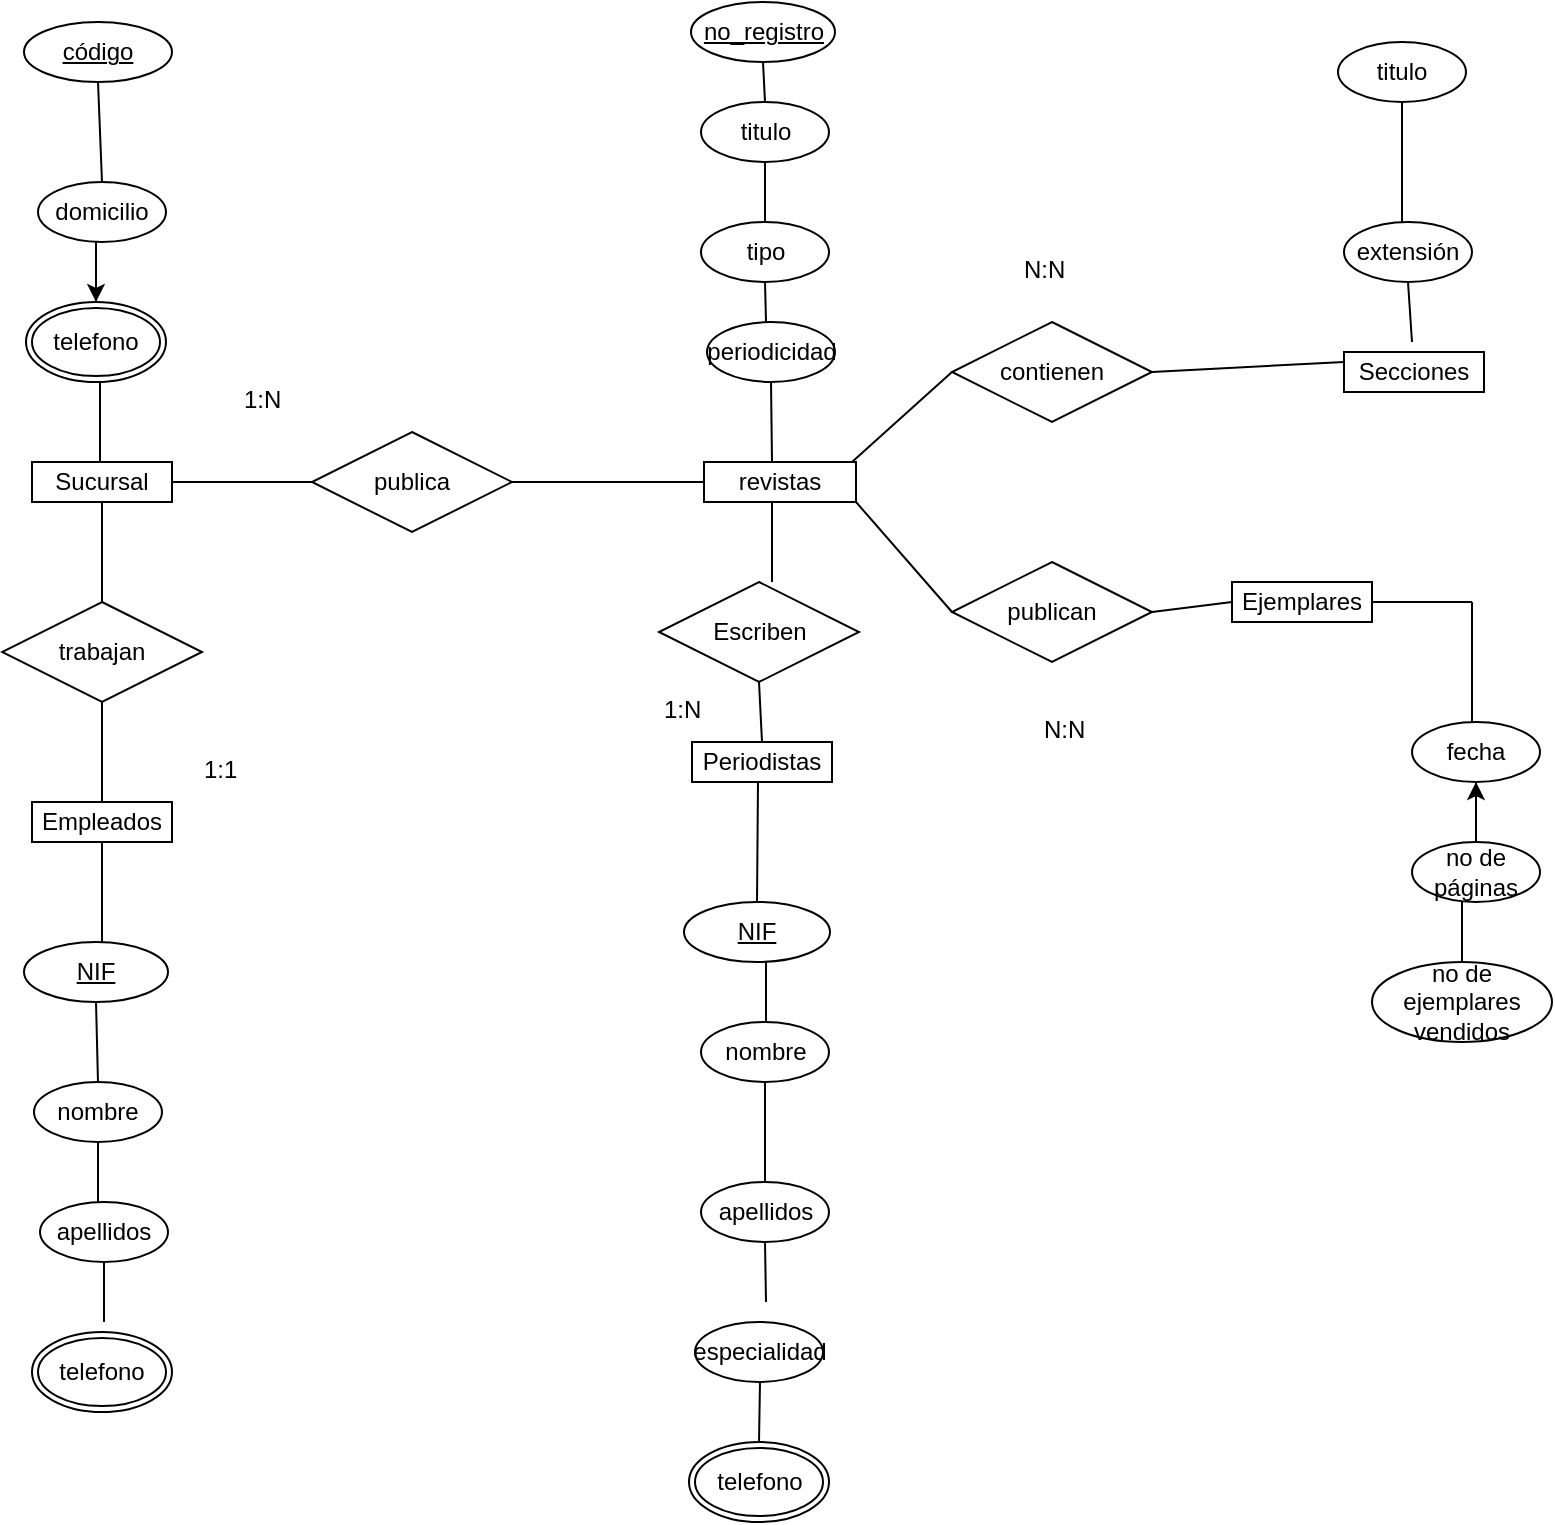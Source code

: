 <mxfile version="20.3.3" type="github">
  <diagram id="-754CRDmmrqLhKDpHSzI" name="Página-1">
    <mxGraphModel dx="1422" dy="794" grid="1" gridSize="10" guides="1" tooltips="1" connect="1" arrows="1" fold="1" page="1" pageScale="1" pageWidth="827" pageHeight="1169" math="0" shadow="0">
      <root>
        <mxCell id="0" />
        <mxCell id="1" parent="0" />
        <mxCell id="MVwELo5M9uHQ74ppUU-r-1" value="Sucursal" style="whiteSpace=wrap;html=1;align=center;" vertex="1" parent="1">
          <mxGeometry x="40" y="260" width="70" height="20" as="geometry" />
        </mxCell>
        <mxCell id="MVwELo5M9uHQ74ppUU-r-2" value="revistas" style="whiteSpace=wrap;html=1;align=center;" vertex="1" parent="1">
          <mxGeometry x="376" y="260" width="76" height="20" as="geometry" />
        </mxCell>
        <mxCell id="MVwELo5M9uHQ74ppUU-r-3" value="Ejemplares" style="whiteSpace=wrap;html=1;align=center;" vertex="1" parent="1">
          <mxGeometry x="640" y="320" width="70" height="20" as="geometry" />
        </mxCell>
        <mxCell id="MVwELo5M9uHQ74ppUU-r-4" value="Secciones" style="whiteSpace=wrap;html=1;align=center;" vertex="1" parent="1">
          <mxGeometry x="696" y="205" width="70" height="20" as="geometry" />
        </mxCell>
        <mxCell id="MVwELo5M9uHQ74ppUU-r-5" value="Periodistas" style="whiteSpace=wrap;html=1;align=center;" vertex="1" parent="1">
          <mxGeometry x="370" y="400" width="70" height="20" as="geometry" />
        </mxCell>
        <mxCell id="MVwELo5M9uHQ74ppUU-r-6" value="Empleados" style="whiteSpace=wrap;html=1;align=center;" vertex="1" parent="1">
          <mxGeometry x="40" y="430" width="70" height="20" as="geometry" />
        </mxCell>
        <mxCell id="MVwELo5M9uHQ74ppUU-r-7" value="nombre" style="ellipse;whiteSpace=wrap;html=1;align=center;" vertex="1" parent="1">
          <mxGeometry x="374.5" y="540" width="64" height="30" as="geometry" />
        </mxCell>
        <mxCell id="MVwELo5M9uHQ74ppUU-r-8" value="apellidos" style="ellipse;whiteSpace=wrap;html=1;align=center;" vertex="1" parent="1">
          <mxGeometry x="374.5" y="620" width="64" height="30" as="geometry" />
        </mxCell>
        <mxCell id="MVwELo5M9uHQ74ppUU-r-9" value="especialidad" style="ellipse;whiteSpace=wrap;html=1;align=center;" vertex="1" parent="1">
          <mxGeometry x="371.5" y="690" width="64" height="30" as="geometry" />
        </mxCell>
        <mxCell id="MVwELo5M9uHQ74ppUU-r-86" value="" style="edgeStyle=orthogonalEdgeStyle;rounded=0;orthogonalLoop=1;jettySize=auto;html=1;" edge="1" parent="1" source="MVwELo5M9uHQ74ppUU-r-10" target="MVwELo5M9uHQ74ppUU-r-12">
          <mxGeometry relative="1" as="geometry" />
        </mxCell>
        <mxCell id="MVwELo5M9uHQ74ppUU-r-10" value="no de ejemplares vendidos" style="ellipse;whiteSpace=wrap;html=1;align=center;" vertex="1" parent="1">
          <mxGeometry x="710" y="510" width="90" height="40" as="geometry" />
        </mxCell>
        <mxCell id="MVwELo5M9uHQ74ppUU-r-11" value="no de páginas" style="ellipse;whiteSpace=wrap;html=1;align=center;" vertex="1" parent="1">
          <mxGeometry x="730" y="450" width="64" height="30" as="geometry" />
        </mxCell>
        <mxCell id="MVwELo5M9uHQ74ppUU-r-12" value="fecha" style="ellipse;whiteSpace=wrap;html=1;align=center;" vertex="1" parent="1">
          <mxGeometry x="730" y="390" width="64" height="30" as="geometry" />
        </mxCell>
        <mxCell id="MVwELo5M9uHQ74ppUU-r-13" value="titulo" style="ellipse;whiteSpace=wrap;html=1;align=center;" vertex="1" parent="1">
          <mxGeometry x="693" y="50" width="64" height="30" as="geometry" />
        </mxCell>
        <mxCell id="MVwELo5M9uHQ74ppUU-r-14" value="extensión" style="ellipse;whiteSpace=wrap;html=1;align=center;" vertex="1" parent="1">
          <mxGeometry x="696" y="140" width="64" height="30" as="geometry" />
        </mxCell>
        <mxCell id="MVwELo5M9uHQ74ppUU-r-15" value="titulo" style="ellipse;whiteSpace=wrap;html=1;align=center;" vertex="1" parent="1">
          <mxGeometry x="374.5" y="80" width="64" height="30" as="geometry" />
        </mxCell>
        <mxCell id="MVwELo5M9uHQ74ppUU-r-16" value="tipo" style="ellipse;whiteSpace=wrap;html=1;align=center;" vertex="1" parent="1">
          <mxGeometry x="374.5" y="140" width="64" height="30" as="geometry" />
        </mxCell>
        <mxCell id="MVwELo5M9uHQ74ppUU-r-17" value="periodicidad" style="ellipse;whiteSpace=wrap;html=1;align=center;" vertex="1" parent="1">
          <mxGeometry x="377.5" y="190" width="64" height="30" as="geometry" />
        </mxCell>
        <mxCell id="MVwELo5M9uHQ74ppUU-r-18" value="domicilio" style="ellipse;whiteSpace=wrap;html=1;align=center;" vertex="1" parent="1">
          <mxGeometry x="43" y="120" width="64" height="30" as="geometry" />
        </mxCell>
        <mxCell id="MVwELo5M9uHQ74ppUU-r-19" value="nombre" style="ellipse;whiteSpace=wrap;html=1;align=center;" vertex="1" parent="1">
          <mxGeometry x="41" y="570" width="64" height="30" as="geometry" />
        </mxCell>
        <mxCell id="MVwELo5M9uHQ74ppUU-r-22" value="apellidos" style="ellipse;whiteSpace=wrap;html=1;align=center;" vertex="1" parent="1">
          <mxGeometry x="44" y="630" width="64" height="30" as="geometry" />
        </mxCell>
        <mxCell id="MVwELo5M9uHQ74ppUU-r-23" value="NIF" style="ellipse;whiteSpace=wrap;html=1;align=center;fontStyle=4;" vertex="1" parent="1">
          <mxGeometry x="366" y="480" width="73" height="30" as="geometry" />
        </mxCell>
        <mxCell id="MVwELo5M9uHQ74ppUU-r-25" value="código" style="ellipse;whiteSpace=wrap;html=1;align=center;fontStyle=4;" vertex="1" parent="1">
          <mxGeometry x="36" y="40" width="74" height="30" as="geometry" />
        </mxCell>
        <mxCell id="MVwELo5M9uHQ74ppUU-r-26" value="NIF" style="ellipse;whiteSpace=wrap;html=1;align=center;fontStyle=4;" vertex="1" parent="1">
          <mxGeometry x="36" y="500" width="72" height="30" as="geometry" />
        </mxCell>
        <mxCell id="MVwELo5M9uHQ74ppUU-r-27" value="no_registro" style="ellipse;whiteSpace=wrap;html=1;align=center;fontStyle=4;" vertex="1" parent="1">
          <mxGeometry x="369.5" y="30" width="72" height="30" as="geometry" />
        </mxCell>
        <mxCell id="MVwELo5M9uHQ74ppUU-r-29" value="telefono" style="ellipse;shape=doubleEllipse;margin=3;whiteSpace=wrap;html=1;align=center;" vertex="1" parent="1">
          <mxGeometry x="368.5" y="750" width="70" height="40" as="geometry" />
        </mxCell>
        <mxCell id="MVwELo5M9uHQ74ppUU-r-30" value="telefono" style="ellipse;shape=doubleEllipse;margin=3;whiteSpace=wrap;html=1;align=center;" vertex="1" parent="1">
          <mxGeometry x="40" y="695" width="70" height="40" as="geometry" />
        </mxCell>
        <mxCell id="MVwELo5M9uHQ74ppUU-r-65" style="edgeStyle=orthogonalEdgeStyle;rounded=0;orthogonalLoop=1;jettySize=auto;html=1;" edge="1" parent="1" source="MVwELo5M9uHQ74ppUU-r-31">
          <mxGeometry relative="1" as="geometry">
            <mxPoint x="72" y="180" as="targetPoint" />
          </mxGeometry>
        </mxCell>
        <mxCell id="MVwELo5M9uHQ74ppUU-r-31" value="telefono" style="ellipse;shape=doubleEllipse;margin=3;whiteSpace=wrap;html=1;align=center;" vertex="1" parent="1">
          <mxGeometry x="37" y="180" width="70" height="40" as="geometry" />
        </mxCell>
        <mxCell id="MVwELo5M9uHQ74ppUU-r-35" value="publica" style="shape=rhombus;perimeter=rhombusPerimeter;whiteSpace=wrap;html=1;align=center;" vertex="1" parent="1">
          <mxGeometry x="180" y="245" width="100" height="50" as="geometry" />
        </mxCell>
        <mxCell id="MVwELo5M9uHQ74ppUU-r-36" value="contienen" style="shape=rhombus;perimeter=rhombusPerimeter;whiteSpace=wrap;html=1;align=center;" vertex="1" parent="1">
          <mxGeometry x="500" y="190" width="100" height="50" as="geometry" />
        </mxCell>
        <mxCell id="MVwELo5M9uHQ74ppUU-r-37" value="publican" style="shape=rhombus;perimeter=rhombusPerimeter;whiteSpace=wrap;html=1;align=center;" vertex="1" parent="1">
          <mxGeometry x="500" y="310" width="100" height="50" as="geometry" />
        </mxCell>
        <mxCell id="MVwELo5M9uHQ74ppUU-r-39" value="Escriben" style="shape=rhombus;perimeter=rhombusPerimeter;whiteSpace=wrap;html=1;align=center;" vertex="1" parent="1">
          <mxGeometry x="353.5" y="320" width="100" height="50" as="geometry" />
        </mxCell>
        <mxCell id="MVwELo5M9uHQ74ppUU-r-44" value="trabajan" style="shape=rhombus;perimeter=rhombusPerimeter;whiteSpace=wrap;html=1;align=center;" vertex="1" parent="1">
          <mxGeometry x="25" y="330" width="100" height="50" as="geometry" />
        </mxCell>
        <mxCell id="MVwELo5M9uHQ74ppUU-r-61" value="" style="endArrow=none;html=1;rounded=0;entryX=0.5;entryY=1;entryDx=0;entryDy=0;exitX=0.5;exitY=0;exitDx=0;exitDy=0;" edge="1" parent="1" source="MVwELo5M9uHQ74ppUU-r-18" target="MVwELo5M9uHQ74ppUU-r-25">
          <mxGeometry width="50" height="50" relative="1" as="geometry">
            <mxPoint x="75" y="110" as="sourcePoint" />
            <mxPoint x="80" y="60" as="targetPoint" />
          </mxGeometry>
        </mxCell>
        <mxCell id="MVwELo5M9uHQ74ppUU-r-64" value="" style="endArrow=none;html=1;rounded=0;exitX=0.5;exitY=0;exitDx=0;exitDy=0;" edge="1" parent="1" source="MVwELo5M9uHQ74ppUU-r-31">
          <mxGeometry width="50" height="50" relative="1" as="geometry">
            <mxPoint x="70" y="170" as="sourcePoint" />
            <mxPoint x="72" y="150" as="targetPoint" />
          </mxGeometry>
        </mxCell>
        <mxCell id="MVwELo5M9uHQ74ppUU-r-66" value="" style="endArrow=none;html=1;rounded=0;entryX=0.5;entryY=1;entryDx=0;entryDy=0;" edge="1" parent="1">
          <mxGeometry width="50" height="50" relative="1" as="geometry">
            <mxPoint x="74" y="260" as="sourcePoint" />
            <mxPoint x="74" y="220" as="targetPoint" />
          </mxGeometry>
        </mxCell>
        <mxCell id="MVwELo5M9uHQ74ppUU-r-67" value="" style="endArrow=none;html=1;rounded=0;entryX=0;entryY=0.5;entryDx=0;entryDy=0;exitX=1;exitY=0.5;exitDx=0;exitDy=0;" edge="1" parent="1" source="MVwELo5M9uHQ74ppUU-r-1" target="MVwELo5M9uHQ74ppUU-r-35">
          <mxGeometry width="50" height="50" relative="1" as="geometry">
            <mxPoint x="130" y="270" as="sourcePoint" />
            <mxPoint x="128" y="220" as="targetPoint" />
          </mxGeometry>
        </mxCell>
        <mxCell id="MVwELo5M9uHQ74ppUU-r-68" value="" style="endArrow=none;html=1;rounded=0;entryX=0;entryY=0.5;entryDx=0;entryDy=0;" edge="1" parent="1" target="MVwELo5M9uHQ74ppUU-r-2">
          <mxGeometry width="50" height="50" relative="1" as="geometry">
            <mxPoint x="280" y="270" as="sourcePoint" />
            <mxPoint x="370" y="270" as="targetPoint" />
          </mxGeometry>
        </mxCell>
        <mxCell id="MVwELo5M9uHQ74ppUU-r-69" value="" style="endArrow=none;html=1;rounded=0;entryX=0;entryY=0.5;entryDx=0;entryDy=0;exitX=0.5;exitY=0;exitDx=0;exitDy=0;" edge="1" parent="1" target="MVwELo5M9uHQ74ppUU-r-36">
          <mxGeometry width="50" height="50" relative="1" as="geometry">
            <mxPoint x="450" y="260" as="sourcePoint" />
            <mxPoint x="448" y="210" as="targetPoint" />
          </mxGeometry>
        </mxCell>
        <mxCell id="MVwELo5M9uHQ74ppUU-r-70" value="" style="endArrow=none;html=1;rounded=0;exitX=0.5;exitY=0;exitDx=0;exitDy=0;entryX=0.5;entryY=1;entryDx=0;entryDy=0;" edge="1" parent="1" target="MVwELo5M9uHQ74ppUU-r-17">
          <mxGeometry width="50" height="50" relative="1" as="geometry">
            <mxPoint x="410" y="260" as="sourcePoint" />
            <mxPoint x="410" y="230" as="targetPoint" />
          </mxGeometry>
        </mxCell>
        <mxCell id="MVwELo5M9uHQ74ppUU-r-72" value="" style="endArrow=none;html=1;rounded=0;" edge="1" parent="1">
          <mxGeometry width="50" height="50" relative="1" as="geometry">
            <mxPoint x="410" y="280" as="sourcePoint" />
            <mxPoint x="410" y="320" as="targetPoint" />
          </mxGeometry>
        </mxCell>
        <mxCell id="MVwELo5M9uHQ74ppUU-r-73" value="" style="endArrow=none;html=1;rounded=0;entryX=0;entryY=0.5;entryDx=0;entryDy=0;exitX=1;exitY=1;exitDx=0;exitDy=0;" edge="1" parent="1" source="MVwELo5M9uHQ74ppUU-r-2" target="MVwELo5M9uHQ74ppUU-r-37">
          <mxGeometry width="50" height="50" relative="1" as="geometry">
            <mxPoint x="460" y="350" as="sourcePoint" />
            <mxPoint x="458" y="300" as="targetPoint" />
          </mxGeometry>
        </mxCell>
        <mxCell id="MVwELo5M9uHQ74ppUU-r-74" value="" style="endArrow=none;html=1;rounded=0;entryX=0;entryY=0.25;entryDx=0;entryDy=0;exitX=1;exitY=0.5;exitDx=0;exitDy=0;" edge="1" parent="1" source="MVwELo5M9uHQ74ppUU-r-36" target="MVwELo5M9uHQ74ppUU-r-4">
          <mxGeometry width="50" height="50" relative="1" as="geometry">
            <mxPoint x="630" y="210" as="sourcePoint" />
            <mxPoint x="628" y="160" as="targetPoint" />
          </mxGeometry>
        </mxCell>
        <mxCell id="MVwELo5M9uHQ74ppUU-r-75" value="" style="endArrow=none;html=1;rounded=0;entryX=0;entryY=0.5;entryDx=0;entryDy=0;exitX=1;exitY=0.5;exitDx=0;exitDy=0;" edge="1" parent="1" source="MVwELo5M9uHQ74ppUU-r-37" target="MVwELo5M9uHQ74ppUU-r-3">
          <mxGeometry width="50" height="50" relative="1" as="geometry">
            <mxPoint x="610" y="360" as="sourcePoint" />
            <mxPoint x="608" y="310" as="targetPoint" />
          </mxGeometry>
        </mxCell>
        <mxCell id="MVwELo5M9uHQ74ppUU-r-76" value="" style="endArrow=none;html=1;rounded=0;exitX=0.5;exitY=1;exitDx=0;exitDy=0;" edge="1" parent="1" source="MVwELo5M9uHQ74ppUU-r-13">
          <mxGeometry width="50" height="50" relative="1" as="geometry">
            <mxPoint x="740" y="160" as="sourcePoint" />
            <mxPoint x="725" y="140" as="targetPoint" />
          </mxGeometry>
        </mxCell>
        <mxCell id="MVwELo5M9uHQ74ppUU-r-78" value="" style="endArrow=none;html=1;rounded=0;entryX=1;entryY=0.5;entryDx=0;entryDy=0;" edge="1" parent="1" target="MVwELo5M9uHQ74ppUU-r-3">
          <mxGeometry width="50" height="50" relative="1" as="geometry">
            <mxPoint x="760" y="330" as="sourcePoint" />
            <mxPoint x="798" y="250" as="targetPoint" />
          </mxGeometry>
        </mxCell>
        <mxCell id="MVwELo5M9uHQ74ppUU-r-79" value="" style="endArrow=none;html=1;rounded=0;" edge="1" parent="1">
          <mxGeometry width="50" height="50" relative="1" as="geometry">
            <mxPoint x="760" y="390" as="sourcePoint" />
            <mxPoint x="760" y="330" as="targetPoint" />
          </mxGeometry>
        </mxCell>
        <mxCell id="MVwELo5M9uHQ74ppUU-r-83" value="" style="endArrow=none;html=1;rounded=0;entryX=0.5;entryY=0;entryDx=0;entryDy=0;exitX=0.5;exitY=1;exitDx=0;exitDy=0;" edge="1" parent="1" source="MVwELo5M9uHQ74ppUU-r-12" target="MVwELo5M9uHQ74ppUU-r-11">
          <mxGeometry width="50" height="50" relative="1" as="geometry">
            <mxPoint x="770" y="430" as="sourcePoint" />
            <mxPoint x="768" y="380" as="targetPoint" />
          </mxGeometry>
        </mxCell>
        <mxCell id="MVwELo5M9uHQ74ppUU-r-87" value="" style="endArrow=none;html=1;rounded=0;entryX=0.5;entryY=1;entryDx=0;entryDy=0;exitX=0.5;exitY=0;exitDx=0;exitDy=0;" edge="1" parent="1" source="MVwELo5M9uHQ74ppUU-r-5" target="MVwELo5M9uHQ74ppUU-r-39">
          <mxGeometry width="50" height="50" relative="1" as="geometry">
            <mxPoint x="404" y="390" as="sourcePoint" />
            <mxPoint x="418" y="340" as="targetPoint" />
          </mxGeometry>
        </mxCell>
        <mxCell id="MVwELo5M9uHQ74ppUU-r-88" value="" style="endArrow=none;html=1;rounded=0;entryX=0.5;entryY=0;entryDx=0;entryDy=0;" edge="1" parent="1" target="MVwELo5M9uHQ74ppUU-r-23">
          <mxGeometry width="50" height="50" relative="1" as="geometry">
            <mxPoint x="403" y="420" as="sourcePoint" />
            <mxPoint x="398" y="380" as="targetPoint" />
          </mxGeometry>
        </mxCell>
        <mxCell id="MVwELo5M9uHQ74ppUU-r-92" value="" style="endArrow=none;html=1;rounded=0;entryX=0.5;entryY=0;entryDx=0;entryDy=0;exitX=0.5;exitY=1;exitDx=0;exitDy=0;" edge="1" parent="1" source="MVwELo5M9uHQ74ppUU-r-7" target="MVwELo5M9uHQ74ppUU-r-8">
          <mxGeometry width="50" height="50" relative="1" as="geometry">
            <mxPoint x="420" y="590" as="sourcePoint" />
            <mxPoint x="418" y="540" as="targetPoint" />
          </mxGeometry>
        </mxCell>
        <mxCell id="MVwELo5M9uHQ74ppUU-r-95" value="" style="endArrow=none;html=1;rounded=0;exitX=0.5;exitY=0;exitDx=0;exitDy=0;" edge="1" parent="1" source="MVwELo5M9uHQ74ppUU-r-29">
          <mxGeometry width="50" height="50" relative="1" as="geometry">
            <mxPoint x="400" y="710" as="sourcePoint" />
            <mxPoint x="404" y="720" as="targetPoint" />
          </mxGeometry>
        </mxCell>
        <mxCell id="MVwELo5M9uHQ74ppUU-r-96" value="" style="endArrow=none;html=1;rounded=0;entryX=0.5;entryY=0;entryDx=0;entryDy=0;exitX=0.5;exitY=1;exitDx=0;exitDy=0;" edge="1" parent="1" source="MVwELo5M9uHQ74ppUU-r-1" target="MVwELo5M9uHQ74ppUU-r-44">
          <mxGeometry width="50" height="50" relative="1" as="geometry">
            <mxPoint x="90" y="310" as="sourcePoint" />
            <mxPoint x="88" y="260" as="targetPoint" />
          </mxGeometry>
        </mxCell>
        <mxCell id="MVwELo5M9uHQ74ppUU-r-97" value="" style="endArrow=none;html=1;rounded=0;entryX=0.5;entryY=0;entryDx=0;entryDy=0;exitX=0.5;exitY=1;exitDx=0;exitDy=0;" edge="1" parent="1" source="MVwELo5M9uHQ74ppUU-r-44" target="MVwELo5M9uHQ74ppUU-r-6">
          <mxGeometry width="50" height="50" relative="1" as="geometry">
            <mxPoint x="210" y="370" as="sourcePoint" />
            <mxPoint x="208" y="320" as="targetPoint" />
          </mxGeometry>
        </mxCell>
        <mxCell id="MVwELo5M9uHQ74ppUU-r-98" value="" style="endArrow=none;html=1;rounded=0;exitX=0.5;exitY=1;exitDx=0;exitDy=0;" edge="1" parent="1" source="MVwELo5M9uHQ74ppUU-r-6">
          <mxGeometry width="50" height="50" relative="1" as="geometry">
            <mxPoint x="70" y="460" as="sourcePoint" />
            <mxPoint x="75" y="500" as="targetPoint" />
          </mxGeometry>
        </mxCell>
        <mxCell id="MVwELo5M9uHQ74ppUU-r-99" value="" style="endArrow=none;html=1;rounded=0;entryX=0.5;entryY=0;entryDx=0;entryDy=0;exitX=0.5;exitY=1;exitDx=0;exitDy=0;" edge="1" parent="1" source="MVwELo5M9uHQ74ppUU-r-26" target="MVwELo5M9uHQ74ppUU-r-19">
          <mxGeometry width="50" height="50" relative="1" as="geometry">
            <mxPoint x="60" y="540" as="sourcePoint" />
            <mxPoint x="58" y="490" as="targetPoint" />
          </mxGeometry>
        </mxCell>
        <mxCell id="MVwELo5M9uHQ74ppUU-r-100" value="" style="endArrow=none;html=1;rounded=0;entryX=0.5;entryY=1;entryDx=0;entryDy=0;" edge="1" parent="1" target="MVwELo5M9uHQ74ppUU-r-19">
          <mxGeometry width="50" height="50" relative="1" as="geometry">
            <mxPoint x="73" y="630" as="sourcePoint" />
            <mxPoint x="138" y="560" as="targetPoint" />
          </mxGeometry>
        </mxCell>
        <mxCell id="MVwELo5M9uHQ74ppUU-r-101" value="" style="endArrow=none;html=1;rounded=0;entryX=0.5;entryY=1;entryDx=0;entryDy=0;" edge="1" parent="1" target="MVwELo5M9uHQ74ppUU-r-22">
          <mxGeometry width="50" height="50" relative="1" as="geometry">
            <mxPoint x="76" y="690" as="sourcePoint" />
            <mxPoint x="75" y="670" as="targetPoint" />
          </mxGeometry>
        </mxCell>
        <mxCell id="MVwELo5M9uHQ74ppUU-r-102" value="" style="endArrow=none;html=1;rounded=0;entryX=0.5;entryY=1;entryDx=0;entryDy=0;" edge="1" parent="1" target="MVwELo5M9uHQ74ppUU-r-16">
          <mxGeometry width="50" height="50" relative="1" as="geometry">
            <mxPoint x="407" y="190" as="sourcePoint" />
            <mxPoint x="418" y="130" as="targetPoint" />
          </mxGeometry>
        </mxCell>
        <mxCell id="MVwELo5M9uHQ74ppUU-r-103" value="" style="endArrow=none;html=1;rounded=0;entryX=0.5;entryY=1;entryDx=0;entryDy=0;exitX=0.5;exitY=0;exitDx=0;exitDy=0;" edge="1" parent="1" source="MVwELo5M9uHQ74ppUU-r-16" target="MVwELo5M9uHQ74ppUU-r-15">
          <mxGeometry width="50" height="50" relative="1" as="geometry">
            <mxPoint x="420" y="120" as="sourcePoint" />
            <mxPoint x="418" y="70" as="targetPoint" />
          </mxGeometry>
        </mxCell>
        <mxCell id="MVwELo5M9uHQ74ppUU-r-104" value="" style="endArrow=none;html=1;rounded=0;exitX=0.5;exitY=0;exitDx=0;exitDy=0;entryX=0.5;entryY=1;entryDx=0;entryDy=0;" edge="1" parent="1" source="MVwELo5M9uHQ74ppUU-r-15" target="MVwELo5M9uHQ74ppUU-r-27">
          <mxGeometry width="50" height="50" relative="1" as="geometry">
            <mxPoint x="420" y="70" as="sourcePoint" />
            <mxPoint x="407" y="70" as="targetPoint" />
          </mxGeometry>
        </mxCell>
        <mxCell id="MVwELo5M9uHQ74ppUU-r-112" value="" style="endArrow=none;html=1;rounded=0;" edge="1" parent="1">
          <mxGeometry width="50" height="50" relative="1" as="geometry">
            <mxPoint x="407" y="540" as="sourcePoint" />
            <mxPoint x="407" y="510" as="targetPoint" />
          </mxGeometry>
        </mxCell>
        <mxCell id="MVwELo5M9uHQ74ppUU-r-127" value="" style="endArrow=none;html=1;rounded=0;exitX=0.5;exitY=1;exitDx=0;exitDy=0;" edge="1" parent="1" source="MVwELo5M9uHQ74ppUU-r-8">
          <mxGeometry width="50" height="50" relative="1" as="geometry">
            <mxPoint x="420" y="660" as="sourcePoint" />
            <mxPoint x="407" y="680" as="targetPoint" />
          </mxGeometry>
        </mxCell>
        <mxCell id="MVwELo5M9uHQ74ppUU-r-128" value="" style="endArrow=none;html=1;rounded=0;entryX=0.5;entryY=1;entryDx=0;entryDy=0;" edge="1" parent="1" target="MVwELo5M9uHQ74ppUU-r-14">
          <mxGeometry width="50" height="50" relative="1" as="geometry">
            <mxPoint x="730" y="200" as="sourcePoint" />
            <mxPoint x="768" y="130" as="targetPoint" />
          </mxGeometry>
        </mxCell>
        <mxCell id="MVwELo5M9uHQ74ppUU-r-129" value="1:N" style="text;strokeColor=none;fillColor=none;spacingLeft=4;spacingRight=4;overflow=hidden;rotatable=0;points=[[0,0.5],[1,0.5]];portConstraint=eastwest;fontSize=12;" vertex="1" parent="1">
          <mxGeometry x="140" y="215" width="40" height="30" as="geometry" />
        </mxCell>
        <mxCell id="MVwELo5M9uHQ74ppUU-r-130" value="N:N" style="text;strokeColor=none;fillColor=none;spacingLeft=4;spacingRight=4;overflow=hidden;rotatable=0;points=[[0,0.5],[1,0.5]];portConstraint=eastwest;fontSize=12;" vertex="1" parent="1">
          <mxGeometry x="530" y="150" width="40" height="30" as="geometry" />
        </mxCell>
        <mxCell id="MVwELo5M9uHQ74ppUU-r-131" value="N:N" style="text;strokeColor=none;fillColor=none;spacingLeft=4;spacingRight=4;overflow=hidden;rotatable=0;points=[[0,0.5],[1,0.5]];portConstraint=eastwest;fontSize=12;" vertex="1" parent="1">
          <mxGeometry x="540" y="380" width="40" height="30" as="geometry" />
        </mxCell>
        <mxCell id="MVwELo5M9uHQ74ppUU-r-132" value="1:N" style="text;strokeColor=none;fillColor=none;spacingLeft=4;spacingRight=4;overflow=hidden;rotatable=0;points=[[0,0.5],[1,0.5]];portConstraint=eastwest;fontSize=12;" vertex="1" parent="1">
          <mxGeometry x="350" y="370" width="40" height="30" as="geometry" />
        </mxCell>
        <mxCell id="MVwELo5M9uHQ74ppUU-r-133" value="1:1" style="text;strokeColor=none;fillColor=none;spacingLeft=4;spacingRight=4;overflow=hidden;rotatable=0;points=[[0,0.5],[1,0.5]];portConstraint=eastwest;fontSize=12;" vertex="1" parent="1">
          <mxGeometry x="120" y="400" width="40" height="30" as="geometry" />
        </mxCell>
      </root>
    </mxGraphModel>
  </diagram>
</mxfile>
